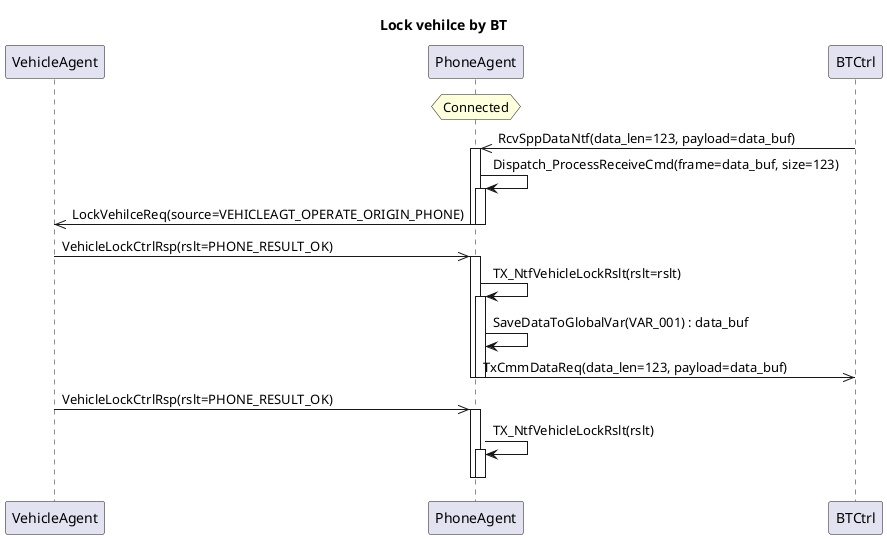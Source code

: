 @startuml Lock vehilce by BT

title Lock vehilce by BT

participant VehicleAgent
participant PhoneAgent
participant BTCtrl

hnote over PhoneAgent : Connected
BTCtrl->>PhoneAgent : RcvSppDataNtf(data_len=123, payload=data_buf)
activate PhoneAgent
PhoneAgent->PhoneAgent : Dispatch_ProcessReceiveCmd(frame=data_buf, size=123)
activate PhoneAgent
PhoneAgent->>VehicleAgent : LockVehilceReq(source=VEHICLEAGT_OPERATE_ORIGIN_PHONE)
deactivate PhoneAgent
deactivate PhoneAgent
VehicleAgent->>PhoneAgent : VehicleLockCtrlRsp(rslt=PHONE_RESULT_OK)
activate PhoneAgent
PhoneAgent->PhoneAgent : TX_NtfVehicleLockRslt(rslt=rslt)
activate PhoneAgent
PhoneAgent->PhoneAgent : SaveDataToGlobalVar(VAR_001) : data_buf
PhoneAgent->>BTCtrl : TxCmmDataReq(data_len=123, payload=data_buf)
deactivate PhoneAgent
deactivate PhoneAgent

VehicleAgent->>PhoneAgent : VehicleLockCtrlRsp(rslt=PHONE_RESULT_OK)
activate PhoneAgent
PhoneAgent->PhoneAgent:TX_NtfVehicleLockRslt(rslt)
activate PhoneAgent
deactivate PhoneAgent
deactivate PhoneAgent


@enduml